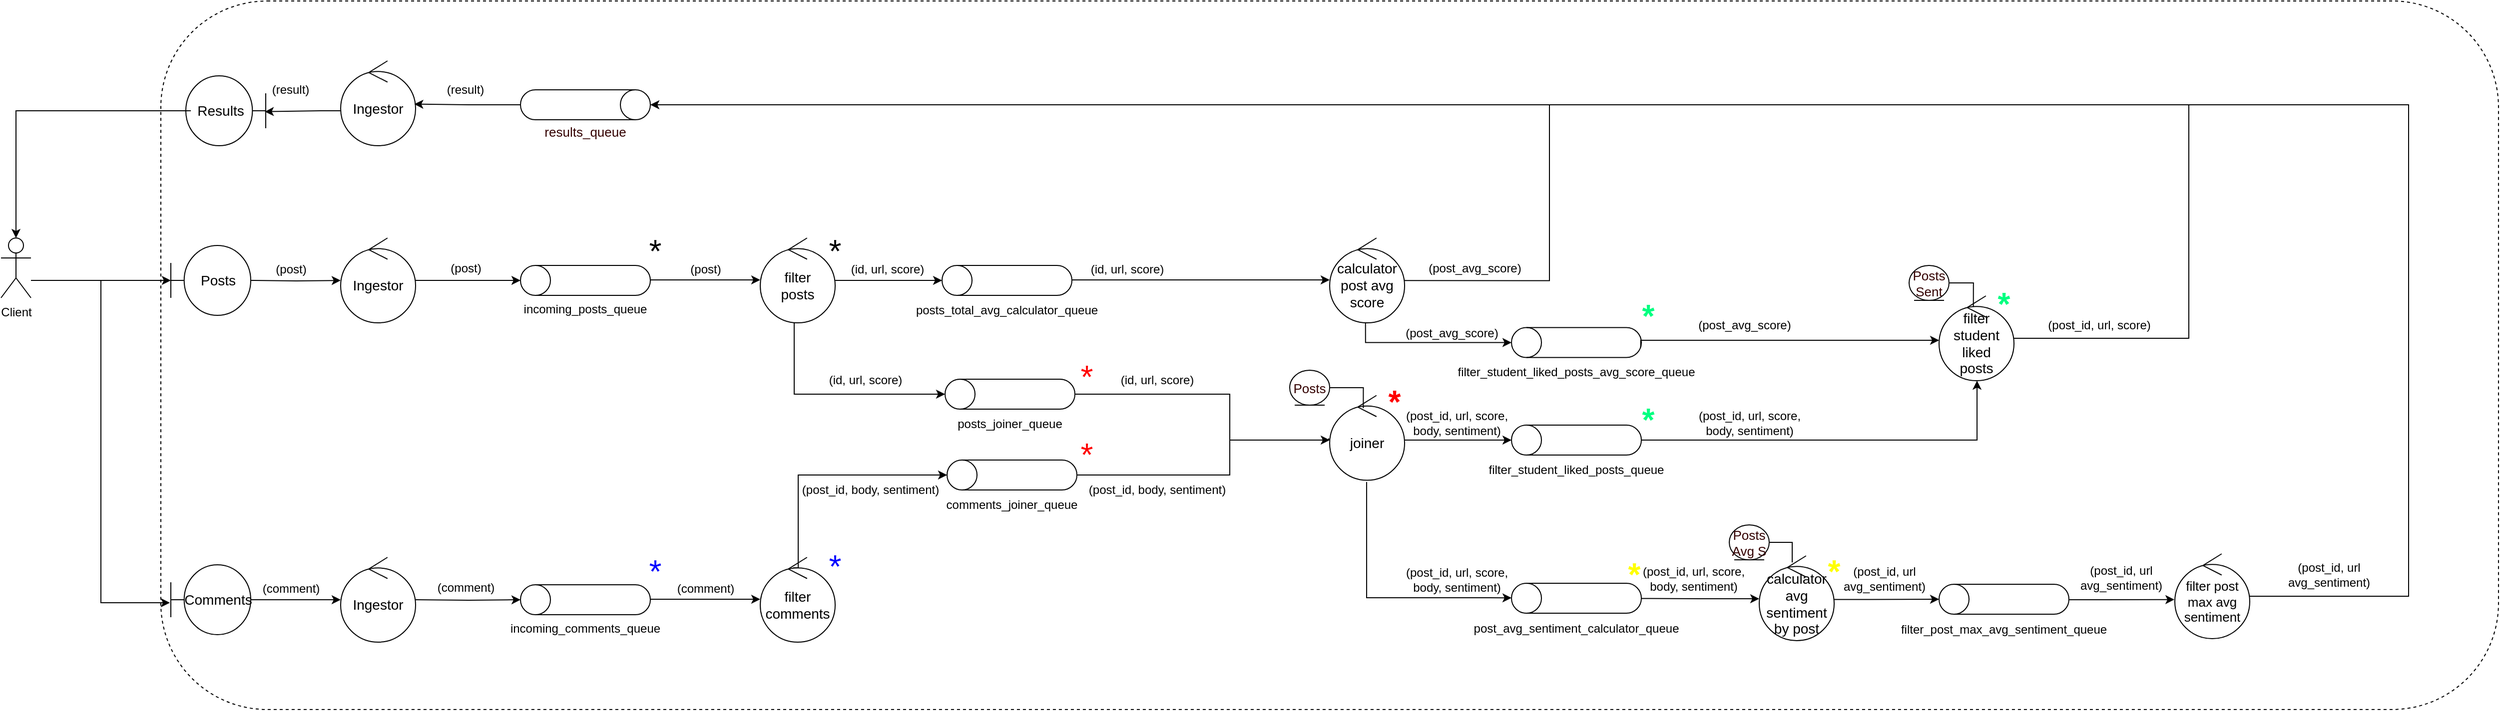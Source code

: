 <mxfile version="18.1.3" type="device"><diagram id="uHHDU9IHcdyjpHULueU3" name="Page-1"><mxGraphModel dx="1901" dy="2092" grid="1" gridSize="10" guides="1" tooltips="1" connect="1" arrows="1" fold="1" page="1" pageScale="1" pageWidth="850" pageHeight="1100" math="0" shadow="0"><root><mxCell id="0"/><mxCell id="1" parent="0"/><mxCell id="yARh1n3mbYebomos0BX--5" value="" style="rounded=1;whiteSpace=wrap;html=1;fillColor=none;dashed=1;" vertex="1" parent="1"><mxGeometry x="170" y="-40" width="2340" height="710" as="geometry"/></mxCell><mxCell id="yARh1n3mbYebomos0BX--2" style="edgeStyle=orthogonalEdgeStyle;rounded=0;orthogonalLoop=1;jettySize=auto;html=1;entryX=0;entryY=0.5;entryDx=0;entryDy=0;entryPerimeter=0;" edge="1" parent="1" source="KaaZZ-6xqvN13eDT1A0j-1" target="KaaZZ-6xqvN13eDT1A0j-2"><mxGeometry relative="1" as="geometry"><mxPoint x="160" y="240" as="targetPoint"/><Array as="points"><mxPoint x="80" y="240"/><mxPoint x="80" y="240"/></Array></mxGeometry></mxCell><mxCell id="KaaZZ-6xqvN13eDT1A0j-1" value="Client" style="shape=umlActor;verticalLabelPosition=bottom;verticalAlign=top;html=1;outlineConnect=0;" parent="1" vertex="1"><mxGeometry x="10" y="197.5" width="30" height="60" as="geometry"/></mxCell><mxCell id="KaaZZ-6xqvN13eDT1A0j-2" value="&lt;font style=&quot;font-size: 14px;&quot;&gt;Posts&lt;/font&gt;" style="shape=umlBoundary;whiteSpace=wrap;html=1;" parent="1" vertex="1"><mxGeometry x="180" y="205" width="80" height="70" as="geometry"/></mxCell><mxCell id="KaaZZ-6xqvN13eDT1A0j-8" style="edgeStyle=orthogonalEdgeStyle;rounded=0;orthogonalLoop=1;jettySize=auto;html=1;fontSize=14;" parent="1" source="KaaZZ-6xqvN13eDT1A0j-3" target="KaaZZ-6xqvN13eDT1A0j-4" edge="1"><mxGeometry relative="1" as="geometry"/></mxCell><mxCell id="KaaZZ-6xqvN13eDT1A0j-3" value="&lt;font style=&quot;font-size: 14px;&quot;&gt;Comments&lt;/font&gt;" style="shape=umlBoundary;whiteSpace=wrap;html=1;" parent="1" vertex="1"><mxGeometry x="180" y="525" width="80" height="70" as="geometry"/></mxCell><mxCell id="KaaZZ-6xqvN13eDT1A0j-4" value="&lt;font style=&quot;font-size: 14px;&quot;&gt;Ingestor&lt;/font&gt;" style="ellipse;shape=umlControl;whiteSpace=wrap;html=1;fontSize=13;" parent="1" vertex="1"><mxGeometry x="350" y="517.5" width="75" height="85" as="geometry"/></mxCell><mxCell id="KaaZZ-6xqvN13eDT1A0j-9" value="&lt;font style=&quot;font-size: 12px;&quot;&gt;(comment)&lt;/font&gt;" style="text;html=1;align=center;verticalAlign=middle;resizable=0;points=[];autosize=1;strokeColor=none;fillColor=none;fontSize=14;" parent="1" vertex="1"><mxGeometry x="265" y="537.5" width="70" height="20" as="geometry"/></mxCell><mxCell id="KaaZZ-6xqvN13eDT1A0j-10" style="edgeStyle=orthogonalEdgeStyle;rounded=0;orthogonalLoop=1;jettySize=auto;html=1;fontSize=14;" parent="1" target="KaaZZ-6xqvN13eDT1A0j-11" edge="1"><mxGeometry relative="1" as="geometry"><mxPoint x="260" y="240" as="sourcePoint"/></mxGeometry></mxCell><mxCell id="KaaZZ-6xqvN13eDT1A0j-18" style="edgeStyle=orthogonalEdgeStyle;rounded=0;orthogonalLoop=1;jettySize=auto;html=1;entryX=0.5;entryY=0;entryDx=0;entryDy=0;entryPerimeter=0;fontSize=12;" parent="1" source="KaaZZ-6xqvN13eDT1A0j-11" target="KaaZZ-6xqvN13eDT1A0j-13" edge="1"><mxGeometry relative="1" as="geometry"/></mxCell><mxCell id="KaaZZ-6xqvN13eDT1A0j-11" value="&lt;font style=&quot;font-size: 14px;&quot;&gt;Ingestor&lt;/font&gt;" style="ellipse;shape=umlControl;whiteSpace=wrap;html=1;fontSize=13;" parent="1" vertex="1"><mxGeometry x="350" y="197.5" width="75" height="85" as="geometry"/></mxCell><mxCell id="KaaZZ-6xqvN13eDT1A0j-12" value="&lt;font style=&quot;font-size: 12px;&quot;&gt;(post)&lt;/font&gt;" style="text;html=1;align=center;verticalAlign=middle;resizable=0;points=[];autosize=1;strokeColor=none;fillColor=none;fontSize=14;" parent="1" vertex="1"><mxGeometry x="275" y="217.5" width="50" height="20" as="geometry"/></mxCell><mxCell id="KaaZZ-6xqvN13eDT1A0j-17" value="" style="group" parent="1" vertex="1" connectable="0"><mxGeometry x="530" y="225" width="130" height="57.5" as="geometry"/></mxCell><mxCell id="KaaZZ-6xqvN13eDT1A0j-13" value="" style="shape=cylinder3;whiteSpace=wrap;html=1;boundedLbl=1;backgroundOutline=1;size=15;fontSize=14;rotation=-90;" parent="KaaZZ-6xqvN13eDT1A0j-17" vertex="1"><mxGeometry x="50" y="-50" width="30" height="130" as="geometry"/></mxCell><mxCell id="KaaZZ-6xqvN13eDT1A0j-16" value="&lt;font style=&quot;font-size: 12px;&quot;&gt;incoming_posts_queue&lt;/font&gt;" style="text;html=1;strokeColor=none;fillColor=none;align=center;verticalAlign=middle;whiteSpace=wrap;rounded=0;fontSize=14;" parent="KaaZZ-6xqvN13eDT1A0j-17" vertex="1"><mxGeometry x="35" y="27.5" width="60" height="30" as="geometry"/></mxCell><mxCell id="KaaZZ-6xqvN13eDT1A0j-20" value="(post)" style="text;html=1;align=center;verticalAlign=middle;resizable=0;points=[];autosize=1;strokeColor=none;fillColor=none;fontSize=12;" parent="1" vertex="1"><mxGeometry x="450" y="217.5" width="50" height="20" as="geometry"/></mxCell><mxCell id="KaaZZ-6xqvN13eDT1A0j-27" value="&lt;font style=&quot;font-size: 14px;&quot;&gt;filter&lt;br&gt;posts&lt;/font&gt;" style="ellipse;shape=umlControl;whiteSpace=wrap;html=1;fontSize=13;" parent="1" vertex="1"><mxGeometry x="770" y="197.5" width="75" height="85" as="geometry"/></mxCell><mxCell id="KaaZZ-6xqvN13eDT1A0j-28" value="&lt;span style=&quot;font-size: 12px;&quot;&gt;(post)&lt;/span&gt;" style="text;html=1;align=center;verticalAlign=middle;resizable=0;points=[];autosize=1;strokeColor=none;fillColor=none;fontSize=14;" parent="1" vertex="1"><mxGeometry x="690" y="217.5" width="50" height="20" as="geometry"/></mxCell><mxCell id="KaaZZ-6xqvN13eDT1A0j-29" style="edgeStyle=orthogonalEdgeStyle;rounded=0;orthogonalLoop=1;jettySize=auto;html=1;fontSize=12;" parent="1" target="KaaZZ-6xqvN13eDT1A0j-27" edge="1"><mxGeometry relative="1" as="geometry"><mxPoint x="660" y="239.5" as="sourcePoint"/><mxPoint x="765" y="239.5" as="targetPoint"/></mxGeometry></mxCell><mxCell id="KaaZZ-6xqvN13eDT1A0j-31" style="edgeStyle=orthogonalEdgeStyle;rounded=0;orthogonalLoop=1;jettySize=auto;html=1;entryX=0.5;entryY=0;entryDx=0;entryDy=0;entryPerimeter=0;fontSize=12;" parent="1" source="KaaZZ-6xqvN13eDT1A0j-27" target="KaaZZ-6xqvN13eDT1A0j-33" edge="1"><mxGeometry relative="1" as="geometry"><mxPoint x="847" y="241.5" as="sourcePoint"/></mxGeometry></mxCell><mxCell id="KaaZZ-6xqvN13eDT1A0j-32" value="" style="group" parent="1" vertex="1" connectable="0"><mxGeometry x="952" y="226.5" width="130" height="57.5" as="geometry"/></mxCell><mxCell id="KaaZZ-6xqvN13eDT1A0j-33" value="" style="shape=cylinder3;whiteSpace=wrap;html=1;boundedLbl=1;backgroundOutline=1;size=15;fontSize=14;rotation=-90;" parent="KaaZZ-6xqvN13eDT1A0j-32" vertex="1"><mxGeometry x="50" y="-51.5" width="30" height="130" as="geometry"/></mxCell><mxCell id="KaaZZ-6xqvN13eDT1A0j-34" value="&lt;font style=&quot;font-size: 12px;&quot;&gt;posts_total_avg_calculator_queue&lt;/font&gt;" style="text;html=1;strokeColor=none;fillColor=none;align=center;verticalAlign=middle;whiteSpace=wrap;rounded=0;fontSize=14;" parent="KaaZZ-6xqvN13eDT1A0j-32" vertex="1"><mxGeometry x="35" y="27.5" width="60" height="30" as="geometry"/></mxCell><mxCell id="KaaZZ-6xqvN13eDT1A0j-35" value="(id, url, score)" style="text;html=1;align=center;verticalAlign=middle;resizable=0;points=[];autosize=1;strokeColor=none;fillColor=none;fontSize=12;" parent="1" vertex="1"><mxGeometry x="852" y="219" width="90" height="20" as="geometry"/></mxCell><mxCell id="KaaZZ-6xqvN13eDT1A0j-36" style="edgeStyle=orthogonalEdgeStyle;rounded=0;orthogonalLoop=1;jettySize=auto;html=1;entryX=0.5;entryY=0;entryDx=0;entryDy=0;entryPerimeter=0;fontSize=12;" parent="1" target="KaaZZ-6xqvN13eDT1A0j-38" edge="1"><mxGeometry relative="1" as="geometry"><mxPoint x="425" y="560" as="sourcePoint"/></mxGeometry></mxCell><mxCell id="KaaZZ-6xqvN13eDT1A0j-37" value="" style="group" parent="1" vertex="1" connectable="0"><mxGeometry x="530" y="545" width="130" height="57.5" as="geometry"/></mxCell><mxCell id="KaaZZ-6xqvN13eDT1A0j-38" value="" style="shape=cylinder3;whiteSpace=wrap;html=1;boundedLbl=1;backgroundOutline=1;size=15;fontSize=14;rotation=-90;" parent="KaaZZ-6xqvN13eDT1A0j-37" vertex="1"><mxGeometry x="50" y="-50" width="30" height="130" as="geometry"/></mxCell><mxCell id="KaaZZ-6xqvN13eDT1A0j-39" value="&lt;font style=&quot;font-size: 12px;&quot;&gt;incoming_comments_queue&lt;/font&gt;" style="text;html=1;strokeColor=none;fillColor=none;align=center;verticalAlign=middle;whiteSpace=wrap;rounded=0;fontSize=14;" parent="KaaZZ-6xqvN13eDT1A0j-37" vertex="1"><mxGeometry x="35" y="27.5" width="60" height="30" as="geometry"/></mxCell><mxCell id="KaaZZ-6xqvN13eDT1A0j-40" value="(comment)" style="text;html=1;align=center;verticalAlign=middle;resizable=0;points=[];autosize=1;strokeColor=none;fillColor=none;fontSize=12;" parent="1" vertex="1"><mxGeometry x="440" y="537.5" width="70" height="20" as="geometry"/></mxCell><mxCell id="KaaZZ-6xqvN13eDT1A0j-41" value="&lt;font style=&quot;font-size: 14px;&quot;&gt;filter&lt;br&gt;comments&lt;/font&gt;" style="ellipse;shape=umlControl;whiteSpace=wrap;html=1;fontSize=13;" parent="1" vertex="1"><mxGeometry x="770" y="517.5" width="75" height="85" as="geometry"/></mxCell><mxCell id="KaaZZ-6xqvN13eDT1A0j-42" value="&lt;span style=&quot;font-size: 12px;&quot;&gt;(comment)&lt;/span&gt;" style="text;html=1;align=center;verticalAlign=middle;resizable=0;points=[];autosize=1;strokeColor=none;fillColor=none;fontSize=14;" parent="1" vertex="1"><mxGeometry x="680" y="537.5" width="70" height="20" as="geometry"/></mxCell><mxCell id="KaaZZ-6xqvN13eDT1A0j-43" style="edgeStyle=orthogonalEdgeStyle;rounded=0;orthogonalLoop=1;jettySize=auto;html=1;fontSize=12;" parent="1" target="KaaZZ-6xqvN13eDT1A0j-41" edge="1"><mxGeometry relative="1" as="geometry"><mxPoint x="660" y="559.5" as="sourcePoint"/><mxPoint x="765" y="559.5" as="targetPoint"/></mxGeometry></mxCell><mxCell id="KaaZZ-6xqvN13eDT1A0j-80" style="edgeStyle=orthogonalEdgeStyle;rounded=0;orthogonalLoop=1;jettySize=auto;html=1;entryX=0.5;entryY=0;entryDx=0;entryDy=0;entryPerimeter=0;fontSize=12;endArrow=classic;endFill=1;exitX=0.478;exitY=1.001;exitDx=0;exitDy=0;exitPerimeter=0;" parent="1" source="KaaZZ-6xqvN13eDT1A0j-44" target="KaaZZ-6xqvN13eDT1A0j-78" edge="1"><mxGeometry relative="1" as="geometry"><Array as="points"><mxPoint x="1376" y="302"/></Array></mxGeometry></mxCell><mxCell id="KaaZZ-6xqvN13eDT1A0j-115" style="edgeStyle=orthogonalEdgeStyle;rounded=0;orthogonalLoop=1;jettySize=auto;html=1;entryX=0.5;entryY=0;entryDx=0;entryDy=0;entryPerimeter=0;fontSize=14;startArrow=none;startFill=0;endArrow=classic;endFill=1;exitX=0.983;exitY=0.502;exitDx=0;exitDy=0;exitPerimeter=0;" parent="1" source="KaaZZ-6xqvN13eDT1A0j-44" target="KaaZZ-6xqvN13eDT1A0j-101" edge="1"><mxGeometry relative="1" as="geometry"><mxPoint x="1480" y="210" as="sourcePoint"/><Array as="points"><mxPoint x="1560" y="240"/><mxPoint x="1560" y="64"/></Array></mxGeometry></mxCell><mxCell id="KaaZZ-6xqvN13eDT1A0j-44" value="&lt;font style=&quot;font-size: 14px;&quot;&gt;calculator post avg score&lt;/font&gt;" style="ellipse;shape=umlControl;whiteSpace=wrap;html=1;fontSize=13;" parent="1" vertex="1"><mxGeometry x="1340" y="197.5" width="75" height="85" as="geometry"/></mxCell><mxCell id="KaaZZ-6xqvN13eDT1A0j-45" value="&lt;span style=&quot;font-size: 12px;&quot;&gt;(id, url, score)&lt;/span&gt;" style="text;html=1;align=center;verticalAlign=middle;resizable=0;points=[];autosize=1;strokeColor=none;fillColor=none;fontSize=14;" parent="1" vertex="1"><mxGeometry x="1092" y="217.5" width="90" height="20" as="geometry"/></mxCell><mxCell id="KaaZZ-6xqvN13eDT1A0j-46" style="edgeStyle=orthogonalEdgeStyle;rounded=0;orthogonalLoop=1;jettySize=auto;html=1;fontSize=12;" parent="1" target="KaaZZ-6xqvN13eDT1A0j-44" edge="1"><mxGeometry relative="1" as="geometry"><mxPoint x="1082" y="239.5" as="sourcePoint"/><mxPoint x="1187" y="239.5" as="targetPoint"/></mxGeometry></mxCell><mxCell id="KaaZZ-6xqvN13eDT1A0j-47" value="&lt;span style=&quot;font-size: 14px;&quot;&gt;joiner&lt;/span&gt;" style="ellipse;shape=umlControl;whiteSpace=wrap;html=1;fontSize=13;" parent="1" vertex="1"><mxGeometry x="1340" y="355.25" width="75" height="85" as="geometry"/></mxCell><mxCell id="KaaZZ-6xqvN13eDT1A0j-48" style="edgeStyle=orthogonalEdgeStyle;rounded=0;orthogonalLoop=1;jettySize=auto;html=1;entryX=0.5;entryY=0;entryDx=0;entryDy=0;entryPerimeter=0;fontSize=12;exitX=0.453;exitY=0.994;exitDx=0;exitDy=0;exitPerimeter=0;" parent="1" source="KaaZZ-6xqvN13eDT1A0j-27" target="KaaZZ-6xqvN13eDT1A0j-50" edge="1"><mxGeometry relative="1" as="geometry"><mxPoint x="848" y="354" as="sourcePoint"/></mxGeometry></mxCell><mxCell id="KaaZZ-6xqvN13eDT1A0j-49" value="" style="group" parent="1" vertex="1" connectable="0"><mxGeometry x="955" y="340.5" width="130" height="57.5" as="geometry"/></mxCell><mxCell id="KaaZZ-6xqvN13eDT1A0j-50" value="" style="shape=cylinder3;whiteSpace=wrap;html=1;boundedLbl=1;backgroundOutline=1;size=15;fontSize=14;rotation=-90;" parent="KaaZZ-6xqvN13eDT1A0j-49" vertex="1"><mxGeometry x="50" y="-51.5" width="30" height="130" as="geometry"/></mxCell><mxCell id="KaaZZ-6xqvN13eDT1A0j-51" value="&lt;font style=&quot;font-size: 12px;&quot;&gt;posts_joiner_queue&lt;/font&gt;" style="text;html=1;strokeColor=none;fillColor=none;align=center;verticalAlign=middle;whiteSpace=wrap;rounded=0;fontSize=14;" parent="KaaZZ-6xqvN13eDT1A0j-49" vertex="1"><mxGeometry x="35" y="27.5" width="60" height="30" as="geometry"/></mxCell><mxCell id="KaaZZ-6xqvN13eDT1A0j-52" value="(id, url, score)" style="text;html=1;align=center;verticalAlign=middle;resizable=0;points=[];autosize=1;strokeColor=none;fillColor=none;fontSize=12;" parent="1" vertex="1"><mxGeometry x="830" y="330" width="90" height="20" as="geometry"/></mxCell><mxCell id="KaaZZ-6xqvN13eDT1A0j-53" style="edgeStyle=orthogonalEdgeStyle;rounded=0;orthogonalLoop=1;jettySize=auto;html=1;entryX=0.5;entryY=0;entryDx=0;entryDy=0;entryPerimeter=0;fontSize=12;exitX=0.44;exitY=0.124;exitDx=0;exitDy=0;exitPerimeter=0;" parent="1" source="KaaZZ-6xqvN13eDT1A0j-41" target="KaaZZ-6xqvN13eDT1A0j-55" edge="1"><mxGeometry relative="1" as="geometry"><mxPoint x="850" y="435" as="sourcePoint"/><Array as="points"><mxPoint x="808" y="528"/><mxPoint x="808" y="435"/></Array></mxGeometry></mxCell><mxCell id="KaaZZ-6xqvN13eDT1A0j-54" value="" style="group" parent="1" vertex="1" connectable="0"><mxGeometry x="957" y="421.5" width="130" height="57.5" as="geometry"/></mxCell><mxCell id="KaaZZ-6xqvN13eDT1A0j-55" value="" style="shape=cylinder3;whiteSpace=wrap;html=1;boundedLbl=1;backgroundOutline=1;size=15;fontSize=14;rotation=-90;" parent="KaaZZ-6xqvN13eDT1A0j-54" vertex="1"><mxGeometry x="50" y="-51.5" width="30" height="130" as="geometry"/></mxCell><mxCell id="KaaZZ-6xqvN13eDT1A0j-56" value="&lt;font style=&quot;font-size: 12px;&quot;&gt;comments_joiner_queue&lt;/font&gt;" style="text;html=1;strokeColor=none;fillColor=none;align=center;verticalAlign=middle;whiteSpace=wrap;rounded=0;fontSize=14;" parent="KaaZZ-6xqvN13eDT1A0j-54" vertex="1"><mxGeometry x="35" y="27.5" width="60" height="30" as="geometry"/></mxCell><mxCell id="KaaZZ-6xqvN13eDT1A0j-57" value="(post_id, body, sentiment)" style="text;html=1;align=center;verticalAlign=middle;resizable=0;points=[];autosize=1;strokeColor=none;fillColor=none;fontSize=12;" parent="1" vertex="1"><mxGeometry x="805" y="440.25" width="150" height="20" as="geometry"/></mxCell><mxCell id="KaaZZ-6xqvN13eDT1A0j-58" style="edgeStyle=orthogonalEdgeStyle;rounded=0;orthogonalLoop=1;jettySize=auto;html=1;fontSize=12;" parent="1" source="KaaZZ-6xqvN13eDT1A0j-55" target="KaaZZ-6xqvN13eDT1A0j-47" edge="1"><mxGeometry relative="1" as="geometry"><Array as="points"><mxPoint x="1240" y="435"/><mxPoint x="1240" y="400"/></Array></mxGeometry></mxCell><mxCell id="KaaZZ-6xqvN13eDT1A0j-59" style="edgeStyle=orthogonalEdgeStyle;rounded=0;orthogonalLoop=1;jettySize=auto;html=1;entryX=-0.013;entryY=0.506;entryDx=0;entryDy=0;entryPerimeter=0;fontSize=12;endArrow=none;endFill=0;" parent="1" source="KaaZZ-6xqvN13eDT1A0j-50" target="KaaZZ-6xqvN13eDT1A0j-47" edge="1"><mxGeometry relative="1" as="geometry"><Array as="points"><mxPoint x="1240" y="354"/><mxPoint x="1240" y="400"/><mxPoint x="1339" y="400"/></Array></mxGeometry></mxCell><mxCell id="KaaZZ-6xqvN13eDT1A0j-60" value="(id, url, score)" style="text;html=1;align=center;verticalAlign=middle;resizable=0;points=[];autosize=1;strokeColor=none;fillColor=none;fontSize=12;" parent="1" vertex="1"><mxGeometry x="1122" y="330" width="90" height="20" as="geometry"/></mxCell><mxCell id="KaaZZ-6xqvN13eDT1A0j-61" value="(post_id, body, sentiment)" style="text;html=1;align=center;verticalAlign=middle;resizable=0;points=[];autosize=1;strokeColor=none;fillColor=none;fontSize=12;" parent="1" vertex="1"><mxGeometry x="1092" y="440.25" width="150" height="20" as="geometry"/></mxCell><mxCell id="KaaZZ-6xqvN13eDT1A0j-62" style="edgeStyle=orthogonalEdgeStyle;rounded=0;orthogonalLoop=1;jettySize=auto;html=1;fontSize=12;exitX=0.493;exitY=1.021;exitDx=0;exitDy=0;exitPerimeter=0;" parent="1" source="KaaZZ-6xqvN13eDT1A0j-47" target="KaaZZ-6xqvN13eDT1A0j-64" edge="1"><mxGeometry relative="1" as="geometry"><mxPoint x="1370" y="561" as="sourcePoint"/><mxPoint x="1520" y="500" as="targetPoint"/><Array as="points"><mxPoint x="1377" y="558"/><mxPoint x="1500" y="558"/></Array></mxGeometry></mxCell><mxCell id="KaaZZ-6xqvN13eDT1A0j-63" value="" style="group" parent="1" vertex="1" connectable="0"><mxGeometry x="1522" y="545" width="130" height="57.5" as="geometry"/></mxCell><mxCell id="KaaZZ-6xqvN13eDT1A0j-64" value="" style="shape=cylinder3;whiteSpace=wrap;html=1;boundedLbl=1;backgroundOutline=1;size=15;fontSize=14;rotation=-90;" parent="KaaZZ-6xqvN13eDT1A0j-63" vertex="1"><mxGeometry x="50" y="-51.5" width="30" height="130" as="geometry"/></mxCell><mxCell id="KaaZZ-6xqvN13eDT1A0j-65" value="&lt;font style=&quot;font-size: 12px;&quot;&gt;post_avg_sentiment_calculator_queue&lt;/font&gt;" style="text;html=1;strokeColor=none;fillColor=none;align=center;verticalAlign=middle;whiteSpace=wrap;rounded=0;fontSize=14;" parent="KaaZZ-6xqvN13eDT1A0j-63" vertex="1"><mxGeometry x="35" y="27.5" width="60" height="30" as="geometry"/></mxCell><mxCell id="KaaZZ-6xqvN13eDT1A0j-66" value="(post_id, url, score, &lt;br&gt;body, sentiment)" style="text;html=1;align=center;verticalAlign=middle;resizable=0;points=[];autosize=1;strokeColor=none;fillColor=none;fontSize=12;" parent="1" vertex="1"><mxGeometry x="1407" y="525" width="120" height="30" as="geometry"/></mxCell><mxCell id="KaaZZ-6xqvN13eDT1A0j-67" style="edgeStyle=orthogonalEdgeStyle;rounded=0;orthogonalLoop=1;jettySize=auto;html=1;entryX=0.5;entryY=0;entryDx=0;entryDy=0;entryPerimeter=0;fontSize=12;" parent="1" source="KaaZZ-6xqvN13eDT1A0j-47" target="KaaZZ-6xqvN13eDT1A0j-69" edge="1"><mxGeometry relative="1" as="geometry"><mxPoint x="1415" y="400" as="sourcePoint"/><Array as="points"><mxPoint x="1440" y="400"/><mxPoint x="1440" y="400"/></Array></mxGeometry></mxCell><mxCell id="KaaZZ-6xqvN13eDT1A0j-68" value="" style="group" parent="1" vertex="1" connectable="0"><mxGeometry x="1522" y="386.5" width="130" height="57.5" as="geometry"/></mxCell><mxCell id="KaaZZ-6xqvN13eDT1A0j-69" value="" style="shape=cylinder3;whiteSpace=wrap;html=1;boundedLbl=1;backgroundOutline=1;size=15;fontSize=14;rotation=-90;" parent="KaaZZ-6xqvN13eDT1A0j-68" vertex="1"><mxGeometry x="50" y="-51.5" width="30" height="130" as="geometry"/></mxCell><mxCell id="KaaZZ-6xqvN13eDT1A0j-70" value="&lt;font style=&quot;font-size: 12px;&quot;&gt;filter_student_liked_posts_queue&lt;/font&gt;" style="text;html=1;strokeColor=none;fillColor=none;align=center;verticalAlign=middle;whiteSpace=wrap;rounded=0;fontSize=14;" parent="KaaZZ-6xqvN13eDT1A0j-68" vertex="1"><mxGeometry x="35" y="27.5" width="60" height="30" as="geometry"/></mxCell><mxCell id="KaaZZ-6xqvN13eDT1A0j-72" value="(post_id, url, score, &lt;br&gt;body, sentiment)" style="text;html=1;align=center;verticalAlign=middle;resizable=0;points=[];autosize=1;strokeColor=none;fillColor=none;fontSize=12;" parent="1" vertex="1"><mxGeometry x="1407" y="368" width="120" height="30" as="geometry"/></mxCell><mxCell id="KaaZZ-6xqvN13eDT1A0j-73" style="edgeStyle=orthogonalEdgeStyle;rounded=0;orthogonalLoop=1;jettySize=auto;html=1;fontSize=12;" parent="1" source="KaaZZ-6xqvN13eDT1A0j-69" target="KaaZZ-6xqvN13eDT1A0j-75" edge="1"><mxGeometry relative="1" as="geometry"><mxPoint x="1651.947" y="398" as="sourcePoint"/><mxPoint x="1760" y="400" as="targetPoint"/><Array as="points"><mxPoint x="1988" y="400"/></Array></mxGeometry></mxCell><mxCell id="KaaZZ-6xqvN13eDT1A0j-74" value="(post_id, url, score, &lt;br&gt;body, sentiment)" style="text;html=1;align=center;verticalAlign=middle;resizable=0;points=[];autosize=1;strokeColor=none;fillColor=none;fontSize=12;" parent="1" vertex="1"><mxGeometry x="1700" y="368" width="120" height="30" as="geometry"/></mxCell><mxCell id="KaaZZ-6xqvN13eDT1A0j-117" style="edgeStyle=orthogonalEdgeStyle;rounded=0;orthogonalLoop=1;jettySize=auto;html=1;fontSize=14;startArrow=none;startFill=0;endArrow=none;endFill=0;" parent="1" source="KaaZZ-6xqvN13eDT1A0j-75" edge="1"><mxGeometry relative="1" as="geometry"><mxPoint x="1550" y="64" as="targetPoint"/><Array as="points"><mxPoint x="2200" y="298"/><mxPoint x="2200" y="64"/><mxPoint x="1560" y="64"/></Array></mxGeometry></mxCell><mxCell id="KaaZZ-6xqvN13eDT1A0j-75" value="&lt;font style=&quot;font-size: 14px;&quot;&gt;filter&lt;br&gt;student&lt;br&gt;liked&lt;br&gt;posts&lt;br&gt;&lt;/font&gt;" style="ellipse;shape=umlControl;whiteSpace=wrap;html=1;fontSize=13;" parent="1" vertex="1"><mxGeometry x="1950" y="255.5" width="75" height="85" as="geometry"/></mxCell><mxCell id="KaaZZ-6xqvN13eDT1A0j-77" value="" style="group" parent="1" vertex="1" connectable="0"><mxGeometry x="1522" y="288.75" width="130" height="57.5" as="geometry"/></mxCell><mxCell id="KaaZZ-6xqvN13eDT1A0j-78" value="" style="shape=cylinder3;whiteSpace=wrap;html=1;boundedLbl=1;backgroundOutline=1;size=15;fontSize=14;rotation=-90;" parent="KaaZZ-6xqvN13eDT1A0j-77" vertex="1"><mxGeometry x="50" y="-51.5" width="30" height="130" as="geometry"/></mxCell><mxCell id="KaaZZ-6xqvN13eDT1A0j-79" value="&lt;font style=&quot;font-size: 12px;&quot;&gt;filter_student_liked_posts_avg_score_queue&lt;/font&gt;" style="text;html=1;strokeColor=none;fillColor=none;align=center;verticalAlign=middle;whiteSpace=wrap;rounded=0;fontSize=14;" parent="KaaZZ-6xqvN13eDT1A0j-77" vertex="1"><mxGeometry x="35" y="27.5" width="60" height="30" as="geometry"/></mxCell><mxCell id="KaaZZ-6xqvN13eDT1A0j-82" value="(post_avg_score)" style="text;html=1;align=center;verticalAlign=middle;resizable=0;points=[];autosize=1;strokeColor=none;fillColor=none;fontSize=12;" parent="1" vertex="1"><mxGeometry x="1407" y="282.5" width="110" height="20" as="geometry"/></mxCell><mxCell id="KaaZZ-6xqvN13eDT1A0j-83" style="edgeStyle=orthogonalEdgeStyle;rounded=0;orthogonalLoop=1;jettySize=auto;html=1;fontSize=12;endArrow=classic;endFill=1;exitX=0.338;exitY=0.995;exitDx=0;exitDy=0;exitPerimeter=0;" parent="1" source="KaaZZ-6xqvN13eDT1A0j-78" target="KaaZZ-6xqvN13eDT1A0j-75" edge="1"><mxGeometry relative="1" as="geometry"><mxPoint x="1660" y="320" as="sourcePoint"/><Array as="points"><mxPoint x="1651" y="300"/></Array></mxGeometry></mxCell><mxCell id="KaaZZ-6xqvN13eDT1A0j-84" value="(post_avg_score)" style="text;html=1;align=center;verticalAlign=middle;resizable=0;points=[];autosize=1;strokeColor=none;fillColor=none;fontSize=12;" parent="1" vertex="1"><mxGeometry x="1700" y="275" width="110" height="20" as="geometry"/></mxCell><mxCell id="KaaZZ-6xqvN13eDT1A0j-85" value="&lt;span style=&quot;font-size: 14px;&quot;&gt;calculator avg sentiment by post&lt;/span&gt;" style="ellipse;shape=umlControl;whiteSpace=wrap;html=1;fontSize=13;" parent="1" vertex="1"><mxGeometry x="1770" y="516" width="75" height="85" as="geometry"/></mxCell><mxCell id="KaaZZ-6xqvN13eDT1A0j-86" style="edgeStyle=orthogonalEdgeStyle;rounded=0;orthogonalLoop=1;jettySize=auto;html=1;fontSize=12;startArrow=none;startFill=0;endArrow=classic;endFill=1;entryX=0;entryY=0.506;entryDx=0;entryDy=0;entryPerimeter=0;" parent="1" source="KaaZZ-6xqvN13eDT1A0j-64" target="KaaZZ-6xqvN13eDT1A0j-85" edge="1"><mxGeometry relative="1" as="geometry"><mxPoint x="1750" y="559" as="targetPoint"/><Array as="points"><mxPoint x="1711" y="559"/></Array></mxGeometry></mxCell><mxCell id="KaaZZ-6xqvN13eDT1A0j-87" value="(post_id, url, score, &lt;br&gt;body, sentiment)" style="text;html=1;align=center;verticalAlign=middle;resizable=0;points=[];autosize=1;strokeColor=none;fillColor=none;fontSize=12;" parent="1" vertex="1"><mxGeometry x="1644" y="524" width="120" height="30" as="geometry"/></mxCell><mxCell id="KaaZZ-6xqvN13eDT1A0j-119" style="edgeStyle=orthogonalEdgeStyle;rounded=0;orthogonalLoop=1;jettySize=auto;html=1;fontSize=14;startArrow=none;startFill=0;endArrow=none;endFill=0;" parent="1" source="KaaZZ-6xqvN13eDT1A0j-88" edge="1"><mxGeometry relative="1" as="geometry"><mxPoint x="2200" y="70" as="targetPoint"/><Array as="points"><mxPoint x="2420" y="556"/><mxPoint x="2420" y="64"/><mxPoint x="2200" y="64"/></Array></mxGeometry></mxCell><mxCell id="KaaZZ-6xqvN13eDT1A0j-88" value="filter post max avg sentiment" style="ellipse;shape=umlControl;whiteSpace=wrap;html=1;fontSize=13;" parent="1" vertex="1"><mxGeometry x="2186" y="514" width="75" height="85" as="geometry"/></mxCell><mxCell id="KaaZZ-6xqvN13eDT1A0j-89" style="edgeStyle=orthogonalEdgeStyle;rounded=0;orthogonalLoop=1;jettySize=auto;html=1;fontSize=12;startArrow=none;startFill=0;endArrow=classic;endFill=1;exitX=0.992;exitY=0.514;exitDx=0;exitDy=0;exitPerimeter=0;entryX=0.5;entryY=0;entryDx=0;entryDy=0;entryPerimeter=0;" parent="1" source="KaaZZ-6xqvN13eDT1A0j-85" target="KaaZZ-6xqvN13eDT1A0j-93" edge="1"><mxGeometry relative="1" as="geometry"><mxPoint x="1869" y="558.989" as="sourcePoint"/><mxPoint x="1930" y="559" as="targetPoint"/><Array as="points"><mxPoint x="1880" y="560"/><mxPoint x="1950" y="559"/></Array></mxGeometry></mxCell><mxCell id="KaaZZ-6xqvN13eDT1A0j-90" value="(post_id, url&lt;br&gt;avg_sentiment)" style="text;html=1;align=center;verticalAlign=middle;resizable=0;points=[];autosize=1;strokeColor=none;fillColor=none;fontSize=12;" parent="1" vertex="1"><mxGeometry x="1845" y="524" width="100" height="30" as="geometry"/></mxCell><mxCell id="KaaZZ-6xqvN13eDT1A0j-92" value="" style="group" parent="1" vertex="1" connectable="0"><mxGeometry x="1950" y="546" width="130" height="57.5" as="geometry"/></mxCell><mxCell id="KaaZZ-6xqvN13eDT1A0j-93" value="" style="shape=cylinder3;whiteSpace=wrap;html=1;boundedLbl=1;backgroundOutline=1;size=15;fontSize=14;rotation=-90;" parent="KaaZZ-6xqvN13eDT1A0j-92" vertex="1"><mxGeometry x="50" y="-51.5" width="30" height="130" as="geometry"/></mxCell><mxCell id="KaaZZ-6xqvN13eDT1A0j-94" value="&lt;font style=&quot;font-size: 12px;&quot;&gt;filter_post_max_avg_sentiment_queue&lt;/font&gt;" style="text;html=1;strokeColor=none;fillColor=none;align=center;verticalAlign=middle;whiteSpace=wrap;rounded=0;fontSize=14;" parent="KaaZZ-6xqvN13eDT1A0j-92" vertex="1"><mxGeometry x="35" y="27.5" width="60" height="30" as="geometry"/></mxCell><mxCell id="KaaZZ-6xqvN13eDT1A0j-96" value="(post_id, url&lt;br&gt;avg_sentiment)" style="text;html=1;align=center;verticalAlign=middle;resizable=0;points=[];autosize=1;strokeColor=none;fillColor=none;fontSize=12;" parent="1" vertex="1"><mxGeometry x="2082" y="523" width="100" height="30" as="geometry"/></mxCell><mxCell id="KaaZZ-6xqvN13eDT1A0j-98" style="edgeStyle=orthogonalEdgeStyle;rounded=0;orthogonalLoop=1;jettySize=auto;html=1;fontSize=12;startArrow=none;startFill=0;endArrow=classic;endFill=1;exitX=0.992;exitY=0.514;exitDx=0;exitDy=0;exitPerimeter=0;entryX=0.5;entryY=0;entryDx=0;entryDy=0;entryPerimeter=0;" parent="1" edge="1"><mxGeometry relative="1" as="geometry"><mxPoint x="2080" y="560.02" as="sourcePoint"/><mxPoint x="2185.6" y="559.83" as="targetPoint"/><Array as="points"><mxPoint x="2115.6" y="560.33"/><mxPoint x="2185.6" y="559.33"/></Array></mxGeometry></mxCell><mxCell id="KaaZZ-6xqvN13eDT1A0j-100" value="" style="group;rotation=-180;" parent="1" vertex="1" connectable="0"><mxGeometry x="530" y="20" width="130" height="57.5" as="geometry"/></mxCell><mxCell id="KaaZZ-6xqvN13eDT1A0j-101" value="" style="shape=cylinder3;whiteSpace=wrap;html=1;boundedLbl=1;backgroundOutline=1;size=15;fontSize=14;rotation=-270;" parent="KaaZZ-6xqvN13eDT1A0j-100" vertex="1"><mxGeometry x="50" y="-21" width="30" height="130" as="geometry"/></mxCell><mxCell id="KaaZZ-6xqvN13eDT1A0j-114" style="edgeStyle=orthogonalEdgeStyle;rounded=0;orthogonalLoop=1;jettySize=auto;html=1;entryX=0.012;entryY=0.487;entryDx=0;entryDy=0;entryPerimeter=0;fontSize=14;startArrow=none;startFill=0;endArrow=classic;endFill=1;" parent="1" source="KaaZZ-6xqvN13eDT1A0j-106" target="KaaZZ-6xqvN13eDT1A0j-112" edge="1"><mxGeometry relative="1" as="geometry"><Array as="points"><mxPoint x="330" y="70"/><mxPoint x="330" y="70"/></Array></mxGeometry></mxCell><mxCell id="KaaZZ-6xqvN13eDT1A0j-106" value="&lt;font style=&quot;font-size: 14px;&quot;&gt;Ingestor&lt;/font&gt;" style="ellipse;shape=umlControl;whiteSpace=wrap;html=1;fontSize=13;" parent="1" vertex="1"><mxGeometry x="350" y="20" width="75" height="85" as="geometry"/></mxCell><mxCell id="KaaZZ-6xqvN13eDT1A0j-107" style="edgeStyle=orthogonalEdgeStyle;rounded=0;orthogonalLoop=1;jettySize=auto;html=1;fontSize=12;startArrow=none;startFill=0;endArrow=classic;endFill=1;entryX=0.983;entryY=0.51;entryDx=0;entryDy=0;entryPerimeter=0;" parent="1" source="KaaZZ-6xqvN13eDT1A0j-101" target="KaaZZ-6xqvN13eDT1A0j-106" edge="1"><mxGeometry relative="1" as="geometry"><mxPoint x="420" y="63" as="targetPoint"/></mxGeometry></mxCell><mxCell id="KaaZZ-6xqvN13eDT1A0j-108" value="(result)" style="text;html=1;strokeColor=none;fillColor=none;align=center;verticalAlign=middle;whiteSpace=wrap;rounded=0;fontSize=12;" parent="1" vertex="1"><mxGeometry x="445" y="33.75" width="60" height="30" as="geometry"/></mxCell><mxCell id="KaaZZ-6xqvN13eDT1A0j-109" value="(result)" style="text;html=1;strokeColor=none;fillColor=none;align=center;verticalAlign=middle;whiteSpace=wrap;rounded=0;fontSize=12;" parent="1" vertex="1"><mxGeometry x="270" y="33.75" width="60" height="30" as="geometry"/></mxCell><mxCell id="KaaZZ-6xqvN13eDT1A0j-112" value="" style="shape=umlBoundary;whiteSpace=wrap;html=1;rotation=-180;" parent="1" vertex="1"><mxGeometry x="195" y="35" width="80" height="70" as="geometry"/></mxCell><mxCell id="yARh1n3mbYebomos0BX--1" style="edgeStyle=orthogonalEdgeStyle;rounded=0;orthogonalLoop=1;jettySize=auto;html=1;entryX=0.5;entryY=0;entryDx=0;entryDy=0;entryPerimeter=0;" edge="1" parent="1" source="KaaZZ-6xqvN13eDT1A0j-113" target="KaaZZ-6xqvN13eDT1A0j-1"><mxGeometry relative="1" as="geometry"/></mxCell><mxCell id="KaaZZ-6xqvN13eDT1A0j-113" value="&lt;font style=&quot;font-size: 14px;&quot;&gt;Results&lt;/font&gt;" style="text;html=1;strokeColor=none;fillColor=none;align=center;verticalAlign=middle;whiteSpace=wrap;rounded=0;fontSize=12;" parent="1" vertex="1"><mxGeometry x="200" y="55" width="60" height="30" as="geometry"/></mxCell><mxCell id="KaaZZ-6xqvN13eDT1A0j-116" value="(post_avg_score)" style="text;html=1;align=center;verticalAlign=middle;resizable=0;points=[];autosize=1;strokeColor=none;fillColor=none;fontSize=12;" parent="1" vertex="1"><mxGeometry x="1430" y="217.5" width="110" height="20" as="geometry"/></mxCell><mxCell id="KaaZZ-6xqvN13eDT1A0j-118" value="(post_id, url, score)" style="text;html=1;align=center;verticalAlign=middle;resizable=0;points=[];autosize=1;strokeColor=none;fillColor=none;fontSize=12;" parent="1" vertex="1"><mxGeometry x="2050" y="275" width="120" height="20" as="geometry"/></mxCell><mxCell id="KaaZZ-6xqvN13eDT1A0j-120" value="(post_id, url&lt;br&gt;avg_sentiment)" style="text;html=1;align=center;verticalAlign=middle;resizable=0;points=[];autosize=1;strokeColor=none;fillColor=none;fontSize=12;" parent="1" vertex="1"><mxGeometry x="2290" y="520" width="100" height="30" as="geometry"/></mxCell><mxCell id="yARh1n3mbYebomos0BX--3" style="edgeStyle=orthogonalEdgeStyle;rounded=0;orthogonalLoop=1;jettySize=auto;html=1;entryX=-0.012;entryY=0.543;entryDx=0;entryDy=0;entryPerimeter=0;" edge="1" parent="1" target="KaaZZ-6xqvN13eDT1A0j-3"><mxGeometry relative="1" as="geometry"><mxPoint x="40" y="240" as="sourcePoint"/><mxPoint x="189.04" y="238.03" as="targetPoint"/><Array as="points"><mxPoint x="40" y="240"/><mxPoint x="110" y="240"/><mxPoint x="110" y="563"/></Array></mxGeometry></mxCell><mxCell id="yARh1n3mbYebomos0BX--6" value="&lt;font style=&quot;font-size: 32px;&quot;&gt;*&lt;/font&gt;" style="text;html=1;strokeColor=none;fillColor=none;align=center;verticalAlign=middle;whiteSpace=wrap;rounded=0;dashed=1;" vertex="1" parent="1"><mxGeometry x="830" y="204.5" width="30" height="13" as="geometry"/></mxCell><mxCell id="yARh1n3mbYebomos0BX--7" value="&lt;font style=&quot;font-size: 32px;&quot;&gt;*&lt;/font&gt;" style="text;html=1;strokeColor=none;fillColor=none;align=center;verticalAlign=middle;whiteSpace=wrap;rounded=0;dashed=1;" vertex="1" parent="1"><mxGeometry x="650" y="204.5" width="30" height="13" as="geometry"/></mxCell><mxCell id="yARh1n3mbYebomos0BX--9" value="&lt;font color=&quot;#0000ff&quot; style=&quot;font-size: 32px;&quot;&gt;*&lt;/font&gt;" style="text;html=1;strokeColor=none;fillColor=none;align=center;verticalAlign=middle;whiteSpace=wrap;rounded=0;dashed=1;" vertex="1" parent="1"><mxGeometry x="650" y="525" width="30" height="13" as="geometry"/></mxCell><mxCell id="yARh1n3mbYebomos0BX--10" value="&lt;font color=&quot;#0000ff&quot; style=&quot;font-size: 32px;&quot;&gt;*&lt;/font&gt;" style="text;html=1;strokeColor=none;fillColor=none;align=center;verticalAlign=middle;whiteSpace=wrap;rounded=0;dashed=1;" vertex="1" parent="1"><mxGeometry x="830" y="520" width="30" height="13" as="geometry"/></mxCell><mxCell id="yARh1n3mbYebomos0BX--11" value="&lt;font color=&quot;#ff0000&quot; style=&quot;font-size: 32px;&quot;&gt;*&lt;/font&gt;" style="text;html=1;strokeColor=none;fillColor=none;align=center;verticalAlign=middle;whiteSpace=wrap;rounded=0;dashed=1;" vertex="1" parent="1"><mxGeometry x="1082" y="408.5" width="30" height="13" as="geometry"/></mxCell><mxCell id="yARh1n3mbYebomos0BX--12" value="&lt;font color=&quot;#ff0000&quot; style=&quot;font-size: 32px;&quot;&gt;*&lt;/font&gt;" style="text;html=1;strokeColor=none;fillColor=none;align=center;verticalAlign=middle;whiteSpace=wrap;rounded=0;dashed=1;" vertex="1" parent="1"><mxGeometry x="1082" y="330" width="30" height="13" as="geometry"/></mxCell><mxCell id="yARh1n3mbYebomos0BX--14" value="&lt;font color=&quot;#ff0000&quot; style=&quot;font-size: 32px;&quot;&gt;&lt;b&gt;*&lt;/b&gt;&lt;/font&gt;" style="text;html=1;align=center;verticalAlign=middle;whiteSpace=wrap;rounded=0;dashed=1;" vertex="1" parent="1"><mxGeometry x="1390" y="355" width="30" height="13" as="geometry"/></mxCell><mxCell id="yARh1n3mbYebomos0BX--16" value="&lt;b style=&quot;color: rgb(0, 255, 128); font-size: 32px;&quot;&gt;*&lt;/b&gt;" style="text;html=1;align=center;verticalAlign=middle;whiteSpace=wrap;rounded=0;dashed=1;" vertex="1" parent="1"><mxGeometry x="1644" y="269.5" width="30" height="13" as="geometry"/></mxCell><mxCell id="yARh1n3mbYebomos0BX--17" value="&lt;b style=&quot;color: rgb(0, 255, 128); font-size: 32px;&quot;&gt;*&lt;/b&gt;" style="text;html=1;align=center;verticalAlign=middle;whiteSpace=wrap;rounded=0;dashed=1;" vertex="1" parent="1"><mxGeometry x="1644" y="373.5" width="30" height="13" as="geometry"/></mxCell><mxCell id="yARh1n3mbYebomos0BX--18" value="&lt;b style=&quot;color: rgb(0, 255, 128); font-size: 32px;&quot;&gt;*&lt;/b&gt;" style="text;html=1;align=center;verticalAlign=middle;whiteSpace=wrap;rounded=0;dashed=1;" vertex="1" parent="1"><mxGeometry x="2000" y="257.5" width="30" height="13" as="geometry"/></mxCell><mxCell id="yARh1n3mbYebomos0BX--20" value="&lt;b style=&quot;font-size: 32px;&quot;&gt;&lt;font color=&quot;#ffff00&quot;&gt;*&lt;/font&gt;&lt;/b&gt;" style="text;html=1;align=center;verticalAlign=middle;whiteSpace=wrap;rounded=0;dashed=1;" vertex="1" parent="1"><mxGeometry x="1630" y="528.5" width="30" height="13" as="geometry"/></mxCell><mxCell id="yARh1n3mbYebomos0BX--21" value="&lt;b style=&quot;font-size: 32px;&quot;&gt;&lt;font color=&quot;#ffff00&quot;&gt;*&lt;/font&gt;&lt;/b&gt;" style="text;html=1;align=center;verticalAlign=middle;whiteSpace=wrap;rounded=0;dashed=1;" vertex="1" parent="1"><mxGeometry x="1830" y="525" width="30" height="13" as="geometry"/></mxCell><mxCell id="yARh1n3mbYebomos0BX--22" value="&lt;font style=&quot;font-size: 13px;&quot; color=&quot;#330000&quot;&gt;results_queue&lt;/font&gt;" style="text;html=1;strokeColor=none;fillColor=none;align=center;verticalAlign=middle;whiteSpace=wrap;rounded=0;dashed=1;fontSize=32;fontColor=#FFFF00;" vertex="1" parent="1"><mxGeometry x="565" y="70" width="60" height="30" as="geometry"/></mxCell><mxCell id="yARh1n3mbYebomos0BX--25" style="edgeStyle=orthogonalEdgeStyle;rounded=0;orthogonalLoop=1;jettySize=auto;html=1;entryX=0.449;entryY=0.15;entryDx=0;entryDy=0;entryPerimeter=0;fontSize=13;fontColor=#330000;exitX=1;exitY=0.5;exitDx=0;exitDy=0;endArrow=none;endFill=0;" edge="1" parent="1" source="yARh1n3mbYebomos0BX--24" target="KaaZZ-6xqvN13eDT1A0j-47"><mxGeometry relative="1" as="geometry"/></mxCell><mxCell id="yARh1n3mbYebomos0BX--24" value="Posts" style="ellipse;shape=umlEntity;whiteSpace=wrap;html=1;fontSize=13;fontColor=#330000;fillColor=none;" vertex="1" parent="1"><mxGeometry x="1300" y="330" width="40" height="35" as="geometry"/></mxCell><mxCell id="yARh1n3mbYebomos0BX--27" style="edgeStyle=orthogonalEdgeStyle;rounded=0;orthogonalLoop=1;jettySize=auto;html=1;entryX=0.44;entryY=0.078;entryDx=0;entryDy=0;entryPerimeter=0;fontSize=13;fontColor=#330000;endArrow=none;endFill=0;exitX=1;exitY=0.5;exitDx=0;exitDy=0;" edge="1" parent="1" source="yARh1n3mbYebomos0BX--26" target="KaaZZ-6xqvN13eDT1A0j-85"><mxGeometry relative="1" as="geometry"/></mxCell><mxCell id="yARh1n3mbYebomos0BX--26" value="Posts&lt;br&gt;Avg S" style="ellipse;shape=umlEntity;whiteSpace=wrap;html=1;fontSize=13;fontColor=#330000;fillColor=none;" vertex="1" parent="1"><mxGeometry x="1740" y="485" width="40" height="35" as="geometry"/></mxCell><mxCell id="yARh1n3mbYebomos0BX--29" style="edgeStyle=orthogonalEdgeStyle;rounded=0;orthogonalLoop=1;jettySize=auto;html=1;entryX=0.458;entryY=0.131;entryDx=0;entryDy=0;entryPerimeter=0;fontSize=13;fontColor=#330000;endArrow=none;endFill=0;exitX=1;exitY=0.5;exitDx=0;exitDy=0;" edge="1" parent="1" source="yARh1n3mbYebomos0BX--28" target="KaaZZ-6xqvN13eDT1A0j-75"><mxGeometry relative="1" as="geometry"/></mxCell><mxCell id="yARh1n3mbYebomos0BX--28" value="Posts&lt;br&gt;Sent" style="ellipse;shape=umlEntity;whiteSpace=wrap;html=1;fontSize=13;fontColor=#330000;fillColor=none;" vertex="1" parent="1"><mxGeometry x="1920" y="225" width="40" height="35" as="geometry"/></mxCell></root></mxGraphModel></diagram></mxfile>